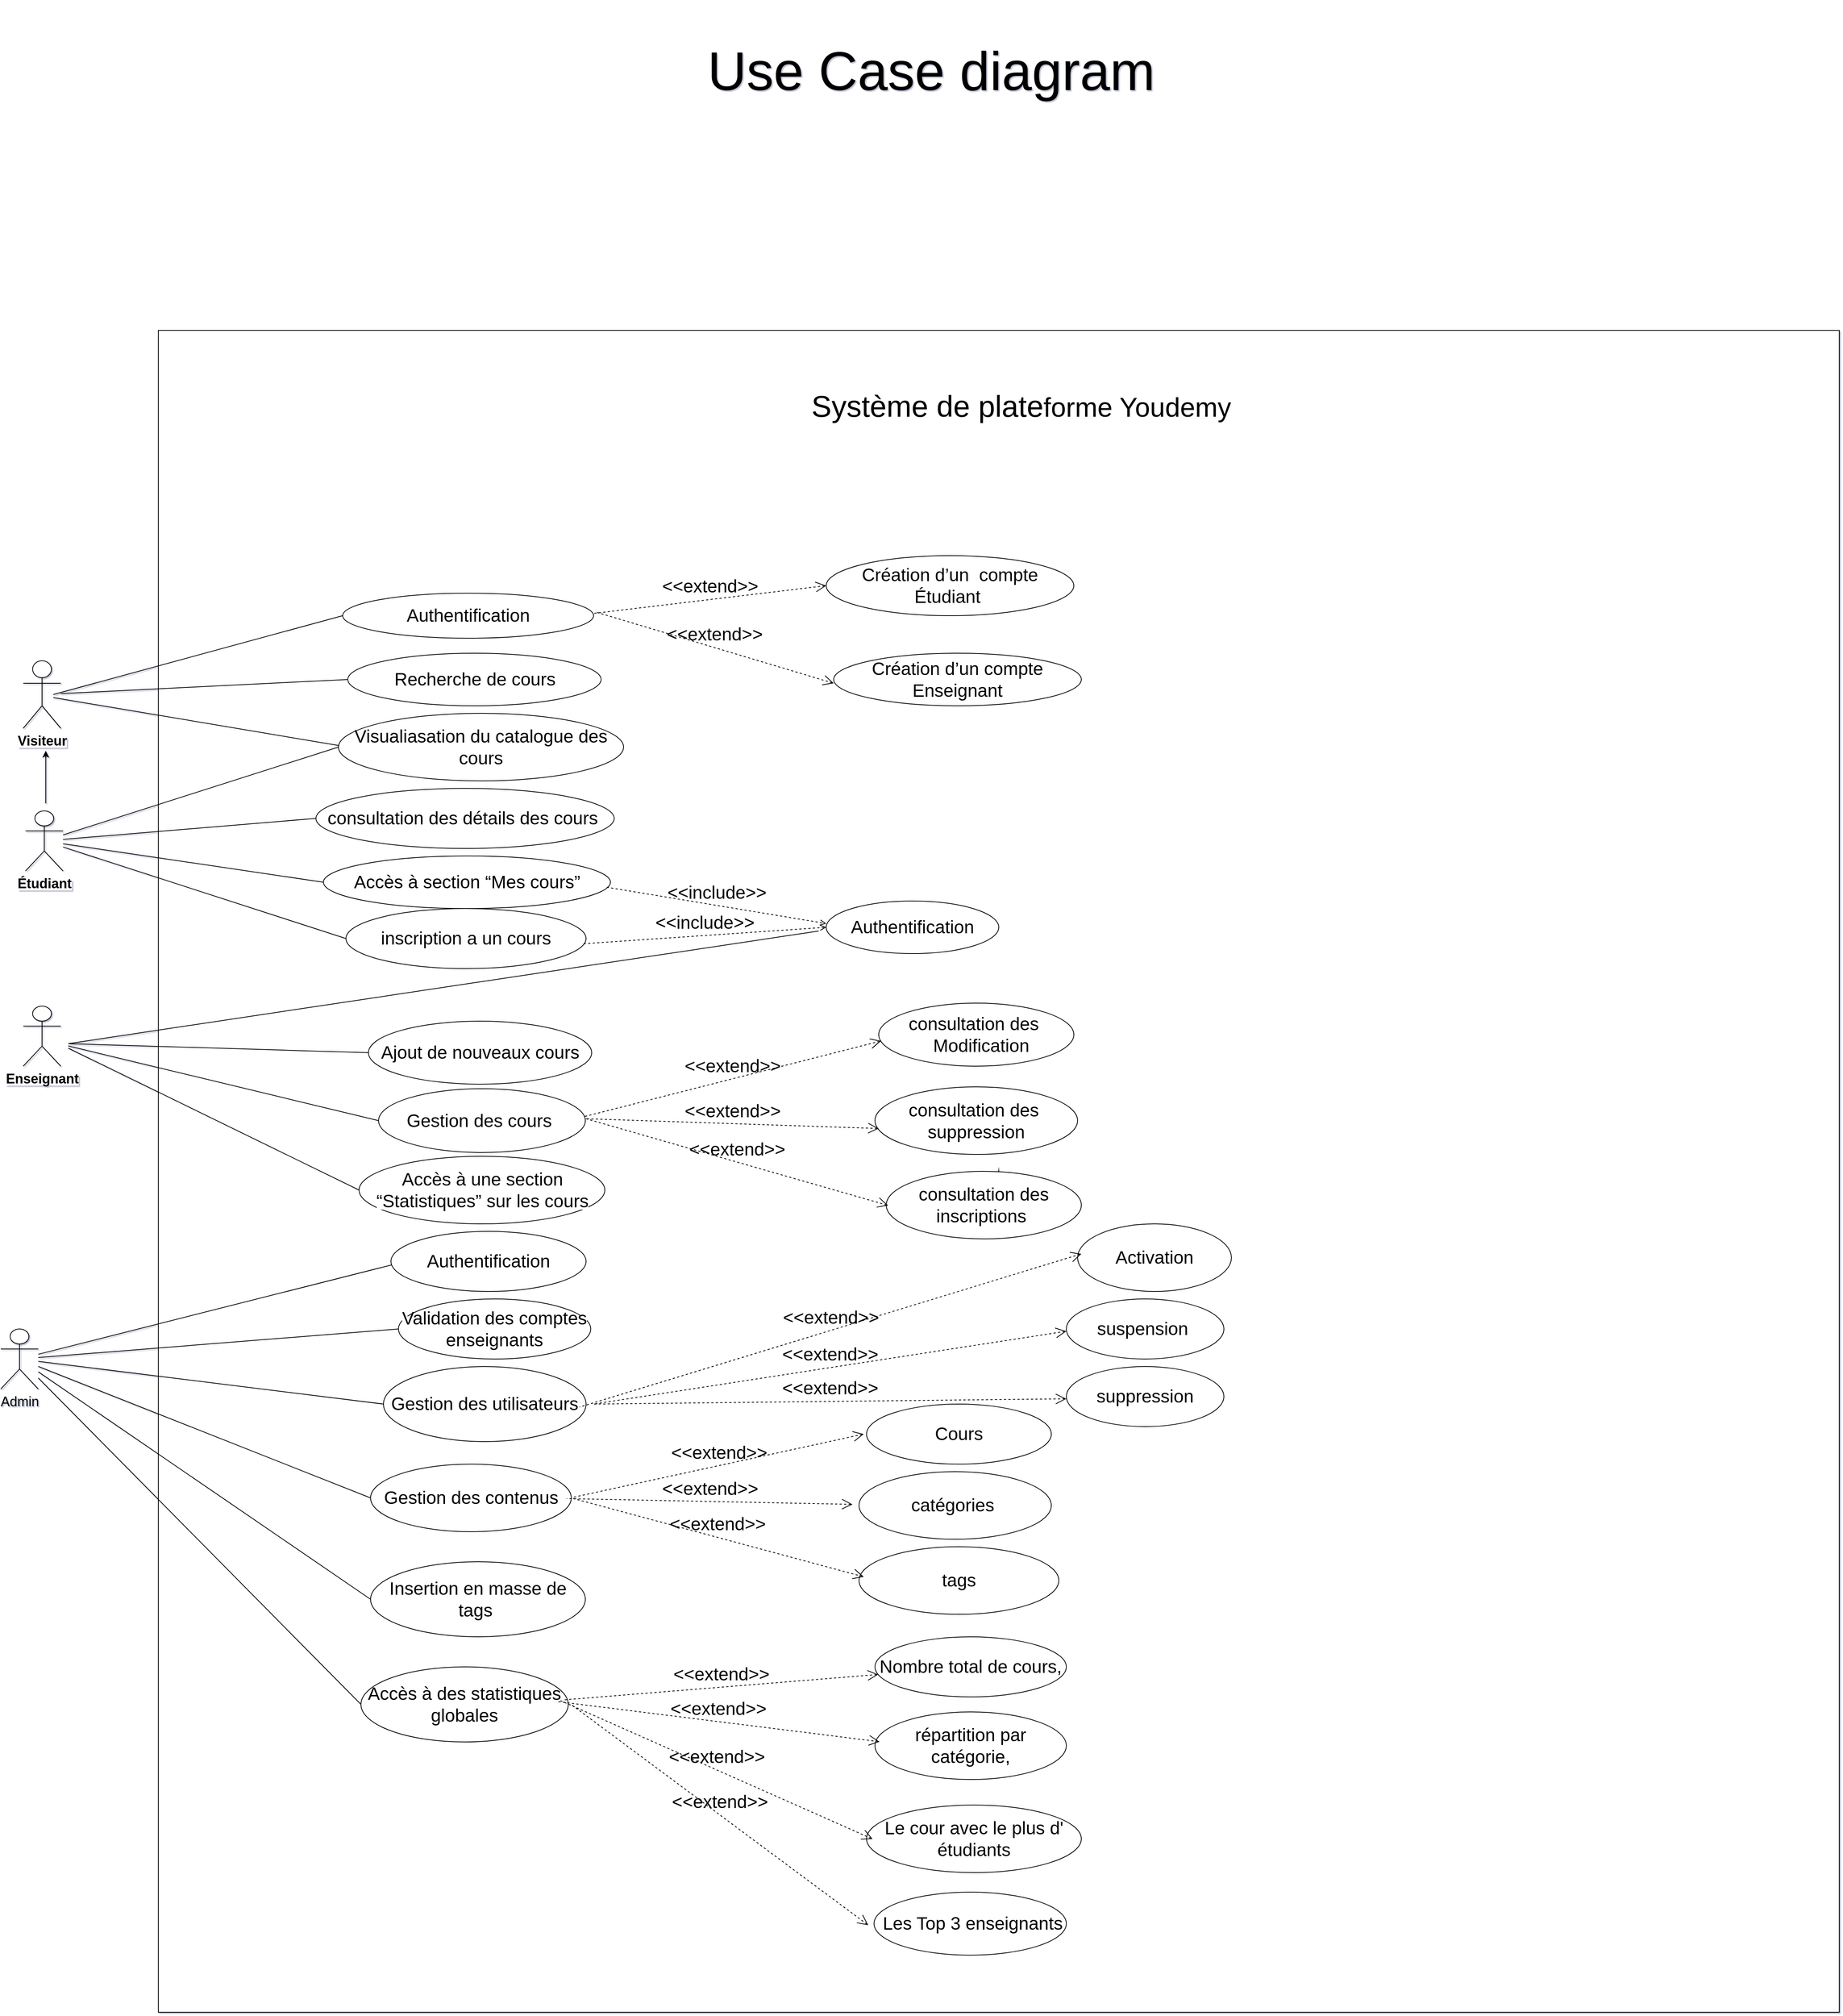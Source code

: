 <mxfile version="26.0.6" pages="2">
  <diagram name="Page-1" id="YVaNV-BU0bV5zj3uvlzo">
    <mxGraphModel dx="3560" dy="2126" grid="1" gridSize="10" guides="0" tooltips="1" connect="0" arrows="0" fold="1" page="0" pageScale="1" pageWidth="827" pageHeight="1169" background="#ffffff" math="0" shadow="1">
      <root>
        <mxCell id="0" />
        <mxCell id="1" parent="0" />
        <mxCell id="QajGnKFh3IwkEZgxlkdg-1" value="i" style="whiteSpace=wrap;html=1;aspect=fixed;" parent="1" vertex="1">
          <mxGeometry x="260" y="-160" width="2240" height="2240" as="geometry" />
        </mxCell>
        <mxCell id="QajGnKFh3IwkEZgxlkdg-2" value="&lt;span style=&quot;box-sizing: border-box; border: 0px solid; --tw-border-spacing-x: 0; --tw-border-spacing-y: 0; --tw-translate-x: 0; --tw-translate-y: 0; --tw-rotate: 0; --tw-skew-x: 0; --tw-skew-y: 0; --tw-scale-x: 1; --tw-scale-y: 1; --tw-pan-x: ; --tw-pan-y: ; --tw-pinch-zoom: ; --tw-scroll-snap-strictness: proximity; --tw-gradient-from-position: ; --tw-gradient-via-position: ; --tw-gradient-to-position: ; --tw-ordinal: ; --tw-slashed-zero: ; --tw-numeric-figure: ; --tw-numeric-spacing: ; --tw-numeric-fraction: ; --tw-ring-inset: ; --tw-ring-offset-width: 0px; --tw-ring-offset-color: light-dark(#fff, #000000); --tw-ring-color: light-dark(rgba(59,130,246,.5), #4c89ec); --tw-ring-offset-shadow: 0 0 #0000; --tw-ring-shadow: 0 0 #0000; --tw-shadow: 0 0 #0000; --tw-shadow-colored: 0 0 #0000; --tw-blur: ; --tw-brightness: ; --tw-contrast: ; --tw-grayscale: ; --tw-hue-rotate: ; --tw-invert: ; --tw-saturate: ; --tw-sepia: ; --tw-drop-shadow: ; --tw-backdrop-blur: ; --tw-backdrop-brightness: ; --tw-backdrop-contrast: ; --tw-backdrop-grayscale: ; --tw-backdrop-hue-rotate: ; --tw-backdrop-invert: ; --tw-backdrop-opacity: ; --tw-backdrop-saturate: ; --tw-backdrop-sepia: ; --tw-contain-size: ; --tw-contain-layout: ; --tw-contain-paint: ; --tw-contain-style: ; font-weight: bolder; color: rgb(0, 0, 0); font-family: &amp;quot;Nunito Sans&amp;quot;, sans-serif; text-align: start; white-space: pre-wrap; background-color: rgb(255, 255, 255);&quot;&gt;&lt;font style=&quot;font-size: 18px;&quot;&gt;Visiteur&lt;/font&gt;&lt;/span&gt;" style="shape=umlActor;verticalLabelPosition=bottom;verticalAlign=top;html=1;outlineConnect=0;" parent="1" vertex="1">
          <mxGeometry x="80" y="280" width="50" height="90" as="geometry" />
        </mxCell>
        <mxCell id="QajGnKFh3IwkEZgxlkdg-3" value="&lt;span style=&quot;box-sizing: border-box; border: 0px solid; --tw-border-spacing-x: 0; --tw-border-spacing-y: 0; --tw-translate-x: 0; --tw-translate-y: 0; --tw-rotate: 0; --tw-skew-x: 0; --tw-skew-y: 0; --tw-scale-x: 1; --tw-scale-y: 1; --tw-pan-x: ; --tw-pan-y: ; --tw-pinch-zoom: ; --tw-scroll-snap-strictness: proximity; --tw-gradient-from-position: ; --tw-gradient-via-position: ; --tw-gradient-to-position: ; --tw-ordinal: ; --tw-slashed-zero: ; --tw-numeric-figure: ; --tw-numeric-spacing: ; --tw-numeric-fraction: ; --tw-ring-inset: ; --tw-ring-offset-width: 0px; --tw-ring-offset-color: light-dark(#fff, #000000); --tw-ring-color: light-dark(rgba(59,130,246,.5), #4c89ec); --tw-ring-offset-shadow: 0 0 #0000; --tw-ring-shadow: 0 0 #0000; --tw-shadow: 0 0 #0000; --tw-shadow-colored: 0 0 #0000; --tw-blur: ; --tw-brightness: ; --tw-contrast: ; --tw-grayscale: ; --tw-hue-rotate: ; --tw-invert: ; --tw-saturate: ; --tw-sepia: ; --tw-drop-shadow: ; --tw-backdrop-blur: ; --tw-backdrop-brightness: ; --tw-backdrop-contrast: ; --tw-backdrop-grayscale: ; --tw-backdrop-hue-rotate: ; --tw-backdrop-invert: ; --tw-backdrop-opacity: ; --tw-backdrop-saturate: ; --tw-backdrop-sepia: ; --tw-contain-size: ; --tw-contain-layout: ; --tw-contain-paint: ; --tw-contain-style: ; font-weight: bolder; color: rgb(0, 0, 0); font-family: &amp;quot;Nunito Sans&amp;quot;, sans-serif; text-align: start; white-space: pre-wrap; background-color: rgb(255, 255, 255);&quot;&gt;&lt;font style=&quot;font-size: 18px;&quot;&gt;Étudiant&lt;/font&gt;&lt;/span&gt;" style="shape=umlActor;verticalLabelPosition=bottom;verticalAlign=top;html=1;outlineConnect=0;" parent="1" vertex="1">
          <mxGeometry x="83" y="480" width="50" height="80" as="geometry" />
        </mxCell>
        <mxCell id="QajGnKFh3IwkEZgxlkdg-4" value="&lt;span style=&quot;box-sizing: border-box; border: 0px solid; --tw-border-spacing-x: 0; --tw-border-spacing-y: 0; --tw-translate-x: 0; --tw-translate-y: 0; --tw-rotate: 0; --tw-skew-x: 0; --tw-skew-y: 0; --tw-scale-x: 1; --tw-scale-y: 1; --tw-pan-x: ; --tw-pan-y: ; --tw-pinch-zoom: ; --tw-scroll-snap-strictness: proximity; --tw-gradient-from-position: ; --tw-gradient-via-position: ; --tw-gradient-to-position: ; --tw-ordinal: ; --tw-slashed-zero: ; --tw-numeric-figure: ; --tw-numeric-spacing: ; --tw-numeric-fraction: ; --tw-ring-inset: ; --tw-ring-offset-width: 0px; --tw-ring-offset-color: light-dark(#fff, #000000); --tw-ring-color: light-dark(rgba(59,130,246,.5), #4c89ec); --tw-ring-offset-shadow: 0 0 #0000; --tw-ring-shadow: 0 0 #0000; --tw-shadow: 0 0 #0000; --tw-shadow-colored: 0 0 #0000; --tw-blur: ; --tw-brightness: ; --tw-contrast: ; --tw-grayscale: ; --tw-hue-rotate: ; --tw-invert: ; --tw-saturate: ; --tw-sepia: ; --tw-drop-shadow: ; --tw-backdrop-blur: ; --tw-backdrop-brightness: ; --tw-backdrop-contrast: ; --tw-backdrop-grayscale: ; --tw-backdrop-hue-rotate: ; --tw-backdrop-invert: ; --tw-backdrop-opacity: ; --tw-backdrop-saturate: ; --tw-backdrop-sepia: ; --tw-contain-size: ; --tw-contain-layout: ; --tw-contain-paint: ; --tw-contain-style: ; font-weight: bolder; color: rgb(0, 0, 0); font-family: &amp;quot;Nunito Sans&amp;quot;, sans-serif; text-align: start; white-space: pre-wrap; background-color: rgb(255, 255, 255);&quot;&gt;&lt;font style=&quot;font-size: 18px;&quot;&gt;Enseignant&lt;/font&gt;&lt;/span&gt;" style="shape=umlActor;verticalLabelPosition=bottom;verticalAlign=top;html=1;outlineConnect=0;" parent="1" vertex="1">
          <mxGeometry x="80" y="740" width="50" height="80" as="geometry" />
        </mxCell>
        <mxCell id="QajGnKFh3IwkEZgxlkdg-13" value="&lt;span style=&quot;color: rgb(0, 0, 0); font-family: &amp;quot;Nunito Sans&amp;quot;, sans-serif; text-align: left; background-color: rgb(255, 255, 255);&quot;&gt;&lt;font style=&quot;font-size: 24px;&quot;&gt;Recherche de cours&lt;/font&gt;&lt;/span&gt;" style="ellipse;whiteSpace=wrap;html=1;" parent="1" vertex="1">
          <mxGeometry x="512.5" y="270" width="337.5" height="70" as="geometry" />
        </mxCell>
        <mxCell id="QajGnKFh3IwkEZgxlkdg-14" value="&lt;span style=&quot;color: rgb(0, 0, 0); font-family: &amp;quot;Nunito Sans&amp;quot;, sans-serif; text-align: left; background-color: rgb(255, 255, 255);&quot;&gt;&lt;font style=&quot;font-size: 24px;&quot;&gt;Création d’un&amp;nbsp;compte Enseignant&lt;/font&gt;&lt;/span&gt;" style="ellipse;whiteSpace=wrap;html=1;" parent="1" vertex="1">
          <mxGeometry x="1160" y="270" width="330" height="70" as="geometry" />
        </mxCell>
        <mxCell id="QajGnKFh3IwkEZgxlkdg-15" value="&lt;span style=&quot;color: rgb(0, 0, 0); font-family: &amp;quot;Nunito Sans&amp;quot;, sans-serif; text-align: left; background-color: rgb(255, 255, 255);&quot;&gt;&lt;font style=&quot;font-size: 24px;&quot;&gt;Création d’un&amp;nbsp; compte Étudiant&amp;nbsp;&lt;/font&gt;&lt;/span&gt;" style="ellipse;whiteSpace=wrap;html=1;" parent="1" vertex="1">
          <mxGeometry x="1150" y="140" width="330" height="80" as="geometry" />
        </mxCell>
        <mxCell id="QajGnKFh3IwkEZgxlkdg-16" value="&lt;span style=&quot;color: rgb(0, 0, 0); font-family: &amp;quot;Nunito Sans&amp;quot;, sans-serif; text-align: left; background-color: rgb(255, 255, 255);&quot;&gt;&lt;font style=&quot;font-size: 24px;&quot;&gt;Authentification&lt;/font&gt;&lt;/span&gt;" style="ellipse;whiteSpace=wrap;html=1;" parent="1" vertex="1">
          <mxGeometry x="505.63" y="190" width="334.37" height="60" as="geometry" />
        </mxCell>
        <mxCell id="QajGnKFh3IwkEZgxlkdg-20" value="" style="endArrow=none;html=1;rounded=0;entryX=0;entryY=0.5;entryDx=0;entryDy=0;" parent="1" source="QajGnKFh3IwkEZgxlkdg-2" target="QajGnKFh3IwkEZgxlkdg-13" edge="1">
          <mxGeometry width="50" height="50" relative="1" as="geometry">
            <mxPoint x="170" y="310" as="sourcePoint" />
            <mxPoint x="490" y="245" as="targetPoint" />
            <Array as="points" />
          </mxGeometry>
        </mxCell>
        <mxCell id="QajGnKFh3IwkEZgxlkdg-21" value="" style="endArrow=none;html=1;rounded=0;entryX=0;entryY=0.5;entryDx=0;entryDy=0;" parent="1" target="QajGnKFh3IwkEZgxlkdg-16" edge="1">
          <mxGeometry width="50" height="50" relative="1" as="geometry">
            <mxPoint x="120" y="325" as="sourcePoint" />
            <mxPoint x="500" y="255" as="targetPoint" />
            <Array as="points" />
          </mxGeometry>
        </mxCell>
        <mxCell id="QajGnKFh3IwkEZgxlkdg-24" value="&lt;font style=&quot;font-size: 24px;&quot;&gt;Visualiasation du catalogue des cours&lt;/font&gt;" style="ellipse;whiteSpace=wrap;html=1;" parent="1" vertex="1">
          <mxGeometry x="500" y="350" width="380" height="90" as="geometry" />
        </mxCell>
        <mxCell id="QajGnKFh3IwkEZgxlkdg-25" value="" style="endArrow=none;html=1;rounded=0;exitX=0;exitY=0.5;exitDx=0;exitDy=0;" parent="1" source="QajGnKFh3IwkEZgxlkdg-24" target="QajGnKFh3IwkEZgxlkdg-3" edge="1">
          <mxGeometry width="50" height="50" relative="1" as="geometry">
            <mxPoint x="460" y="630" as="sourcePoint" />
            <mxPoint x="510" y="580" as="targetPoint" />
          </mxGeometry>
        </mxCell>
        <mxCell id="QajGnKFh3IwkEZgxlkdg-27" value="&lt;span style=&quot;color: rgb(0, 0, 0); font-family: &amp;quot;Nunito Sans&amp;quot;, sans-serif; text-align: left; background-color: rgb(255, 255, 255);&quot;&gt;&lt;font style=&quot;font-size: 24px;&quot;&gt;consultation des détails des cours&amp;nbsp;&lt;/font&gt;&lt;/span&gt;" style="ellipse;whiteSpace=wrap;html=1;" parent="1" vertex="1">
          <mxGeometry x="470" y="450" width="397.5" height="80" as="geometry" />
        </mxCell>
        <mxCell id="QajGnKFh3IwkEZgxlkdg-28" value="" style="endArrow=none;html=1;rounded=0;exitX=0;exitY=0.5;exitDx=0;exitDy=0;" parent="1" source="QajGnKFh3IwkEZgxlkdg-27" target="QajGnKFh3IwkEZgxlkdg-3" edge="1">
          <mxGeometry width="50" height="50" relative="1" as="geometry">
            <mxPoint x="479" y="724.5" as="sourcePoint" />
            <mxPoint x="189" y="544.5" as="targetPoint" />
          </mxGeometry>
        </mxCell>
        <mxCell id="QajGnKFh3IwkEZgxlkdg-29" value="&lt;span style=&quot;font-size: 24px;&quot;&gt;inscription a un cours&lt;/span&gt;" style="ellipse;whiteSpace=wrap;html=1;" parent="1" vertex="1">
          <mxGeometry x="510" y="610" width="320" height="80" as="geometry" />
        </mxCell>
        <mxCell id="QajGnKFh3IwkEZgxlkdg-35" value="&lt;span style=&quot;color: rgb(0, 0, 0); font-family: &amp;quot;Nunito Sans&amp;quot;, sans-serif; text-align: left; background-color: rgb(255, 255, 255);&quot;&gt;&lt;font style=&quot;font-size: 24px;&quot;&gt;Authentification&lt;/font&gt;&lt;/span&gt;" style="ellipse;whiteSpace=wrap;html=1;" parent="1" vertex="1">
          <mxGeometry x="1150" y="600" width="230" height="70" as="geometry" />
        </mxCell>
        <mxCell id="QajGnKFh3IwkEZgxlkdg-37" value="&lt;font style=&quot;font-size: 24px;&quot;&gt;&lt;span style=&quot;color: rgb(0, 0, 0); font-family: &amp;quot;Nunito Sans&amp;quot;, sans-serif; text-align: left; background-color: rgb(255, 255, 255);&quot;&gt;Accès à&amp;nbsp;&lt;/span&gt;&lt;span style=&quot;color: rgb(0, 0, 0); font-family: &amp;quot;Nunito Sans&amp;quot;, sans-serif; text-align: left; background-color: rgb(255, 255, 255);&quot;&gt;section “Mes cours”&lt;/span&gt;&lt;/font&gt;" style="ellipse;whiteSpace=wrap;html=1;" parent="1" vertex="1">
          <mxGeometry x="480" y="540" width="382.5" height="70" as="geometry" />
        </mxCell>
        <mxCell id="QajGnKFh3IwkEZgxlkdg-38" value="" style="endArrow=none;html=1;rounded=0;entryX=0;entryY=0.5;entryDx=0;entryDy=0;" parent="1" source="QajGnKFh3IwkEZgxlkdg-3" target="QajGnKFh3IwkEZgxlkdg-37" edge="1">
          <mxGeometry width="50" height="50" relative="1" as="geometry">
            <mxPoint x="350" y="680" as="sourcePoint" />
            <mxPoint x="400" y="630" as="targetPoint" />
          </mxGeometry>
        </mxCell>
        <mxCell id="QajGnKFh3IwkEZgxlkdg-40" value="" style="endArrow=none;html=1;rounded=0;exitX=0;exitY=0.5;exitDx=0;exitDy=0;" parent="1" source="QajGnKFh3IwkEZgxlkdg-29" edge="1" target="QajGnKFh3IwkEZgxlkdg-3">
          <mxGeometry width="50" height="50" relative="1" as="geometry">
            <mxPoint x="665" y="690" as="sourcePoint" />
            <mxPoint x="140" y="787" as="targetPoint" />
          </mxGeometry>
        </mxCell>
        <mxCell id="QajGnKFh3IwkEZgxlkdg-41" value="&lt;span style=&quot;color: rgb(0, 0, 0); font-family: &amp;quot;Nunito Sans&amp;quot;, sans-serif; text-align: left; background-color: rgb(255, 255, 255);&quot;&gt;&lt;font style=&quot;font-size: 24px;&quot;&gt;Ajout de nouveaux cours&lt;/font&gt;&lt;/span&gt;" style="ellipse;whiteSpace=wrap;html=1;" parent="1" vertex="1">
          <mxGeometry x="540" y="760" width="297.5" height="84" as="geometry" />
        </mxCell>
        <mxCell id="QajGnKFh3IwkEZgxlkdg-42" value="" style="endArrow=none;html=1;rounded=0;exitX=0;exitY=0.5;exitDx=0;exitDy=0;" parent="1" source="QajGnKFh3IwkEZgxlkdg-41" edge="1">
          <mxGeometry width="50" height="50" relative="1" as="geometry">
            <mxPoint x="489" y="1004.5" as="sourcePoint" />
            <mxPoint x="140" y="790" as="targetPoint" />
          </mxGeometry>
        </mxCell>
        <mxCell id="QajGnKFh3IwkEZgxlkdg-43" value="&lt;span style=&quot;color: rgb(0, 0, 0); font-family: &amp;quot;Nunito Sans&amp;quot;, sans-serif; text-align: left; background-color: rgb(255, 255, 255);&quot;&gt;&lt;font style=&quot;font-size: 24px;&quot;&gt;Gestion des cours&amp;nbsp;&lt;/font&gt;&lt;/span&gt;" style="ellipse;whiteSpace=wrap;html=1;" parent="1" vertex="1">
          <mxGeometry x="553.44" y="850" width="275.62" height="85" as="geometry" />
        </mxCell>
        <mxCell id="QajGnKFh3IwkEZgxlkdg-44" value="" style="endArrow=none;html=1;rounded=0;entryX=0;entryY=0.5;entryDx=0;entryDy=0;" parent="1" target="QajGnKFh3IwkEZgxlkdg-43" edge="1">
          <mxGeometry width="50" height="50" relative="1" as="geometry">
            <mxPoint x="140" y="793" as="sourcePoint" />
            <mxPoint x="380" y="961" as="targetPoint" />
            <Array as="points" />
          </mxGeometry>
        </mxCell>
        <mxCell id="QajGnKFh3IwkEZgxlkdg-45" value="&lt;span style=&quot;color: rgb(0, 0, 0); font-family: &amp;quot;Nunito Sans&amp;quot;, sans-serif; text-align: left; background-color: rgb(255, 255, 255);&quot;&gt;&lt;font style=&quot;font-size: 24px;&quot;&gt;Accès à une section “Statistiques” sur les cours&lt;/font&gt;&lt;/span&gt;" style="ellipse;whiteSpace=wrap;html=1;" parent="1" vertex="1">
          <mxGeometry x="527.5" y="940" width="327.5" height="90" as="geometry" />
        </mxCell>
        <mxCell id="QajGnKFh3IwkEZgxlkdg-46" value="" style="endArrow=none;html=1;rounded=0;entryX=0;entryY=0.5;entryDx=0;entryDy=0;" parent="1" target="QajGnKFh3IwkEZgxlkdg-45" edge="1">
          <mxGeometry width="50" height="50" relative="1" as="geometry">
            <mxPoint x="140" y="796" as="sourcePoint" />
            <mxPoint x="410" y="910" as="targetPoint" />
          </mxGeometry>
        </mxCell>
        <mxCell id="QajGnKFh3IwkEZgxlkdg-50" value="&lt;span style=&quot;color: rgb(0, 0, 0); font-family: &amp;quot;Nunito Sans&amp;quot;, sans-serif; text-align: left; background-color: rgb(255, 255, 255);&quot;&gt;&lt;font style=&quot;font-size: 24px;&quot;&gt;Validation des comptes enseignants&lt;/font&gt;&lt;/span&gt;" style="ellipse;whiteSpace=wrap;html=1;" parent="1" vertex="1">
          <mxGeometry x="580" y="1130" width="256.25" height="80" as="geometry" />
        </mxCell>
        <mxCell id="QajGnKFh3IwkEZgxlkdg-51" value="" style="endArrow=none;html=1;rounded=0;exitX=0;exitY=0.5;exitDx=0;exitDy=0;" parent="1" source="QajGnKFh3IwkEZgxlkdg-50" target="QajGnKFh3IwkEZgxlkdg-5" edge="1">
          <mxGeometry width="50" height="50" relative="1" as="geometry">
            <mxPoint x="675" y="990" as="sourcePoint" />
            <mxPoint x="120" y="1190" as="targetPoint" />
          </mxGeometry>
        </mxCell>
        <mxCell id="QajGnKFh3IwkEZgxlkdg-52" value="" style="endArrow=none;html=1;rounded=0;exitX=0;exitY=0.5;exitDx=0;exitDy=0;" parent="1" source="QajGnKFh3IwkEZgxlkdg-57" target="QajGnKFh3IwkEZgxlkdg-5" edge="1">
          <mxGeometry width="50" height="50" relative="1" as="geometry">
            <mxPoint x="543" y="1010" as="sourcePoint" />
            <mxPoint x="150" y="1090" as="targetPoint" />
          </mxGeometry>
        </mxCell>
        <mxCell id="QajGnKFh3IwkEZgxlkdg-53" value="&lt;span style=&quot;color: rgb(0, 0, 0); font-family: &amp;quot;Nunito Sans&amp;quot;, sans-serif; text-align: left; background-color: rgb(255, 255, 255);&quot;&gt;&lt;font style=&quot;font-size: 24px;&quot;&gt;Gestion des contenus&lt;/font&gt;&lt;/span&gt;" style="ellipse;whiteSpace=wrap;html=1;" parent="1" vertex="1">
          <mxGeometry x="542.81" y="1350" width="267.5" height="90" as="geometry" />
        </mxCell>
        <mxCell id="QajGnKFh3IwkEZgxlkdg-54" value="" style="endArrow=none;html=1;rounded=0;entryX=0;entryY=0.5;entryDx=0;entryDy=0;" parent="1" source="QajGnKFh3IwkEZgxlkdg-5" target="QajGnKFh3IwkEZgxlkdg-53" edge="1">
          <mxGeometry width="50" height="50" relative="1" as="geometry">
            <mxPoint x="130" y="1000" as="sourcePoint" />
            <mxPoint x="390" y="1261" as="targetPoint" />
            <Array as="points" />
          </mxGeometry>
        </mxCell>
        <mxCell id="QajGnKFh3IwkEZgxlkdg-55" value="&lt;span style=&quot;color: rgb(0, 0, 0); font-family: &amp;quot;Nunito Sans&amp;quot;, sans-serif; text-align: left; background-color: rgb(255, 255, 255);&quot;&gt;&lt;font style=&quot;font-size: 24px;&quot;&gt;Insertion en masse de tags&amp;nbsp;&lt;/font&gt;&lt;/span&gt;" style="ellipse;whiteSpace=wrap;html=1;" parent="1" vertex="1">
          <mxGeometry x="542.81" y="1480" width="286.25" height="100" as="geometry" />
        </mxCell>
        <mxCell id="QajGnKFh3IwkEZgxlkdg-56" value="" style="endArrow=none;html=1;rounded=0;entryX=0;entryY=0.5;entryDx=0;entryDy=0;" parent="1" source="QajGnKFh3IwkEZgxlkdg-5" target="QajGnKFh3IwkEZgxlkdg-55" edge="1">
          <mxGeometry width="50" height="50" relative="1" as="geometry">
            <mxPoint x="150" y="1096" as="sourcePoint" />
            <mxPoint x="420" y="1210" as="targetPoint" />
          </mxGeometry>
        </mxCell>
        <mxCell id="QajGnKFh3IwkEZgxlkdg-57" value="&lt;span style=&quot;color: rgb(0, 0, 0); font-family: &amp;quot;Nunito Sans&amp;quot;, sans-serif; text-align: left; background-color: rgb(255, 255, 255);&quot;&gt;&lt;font style=&quot;font-size: 24px;&quot;&gt;Gestion des utilisateurs&lt;/font&gt;&lt;/span&gt;" style="ellipse;whiteSpace=wrap;html=1;" parent="1" vertex="1">
          <mxGeometry x="560" y="1220" width="270" height="100" as="geometry" />
        </mxCell>
        <mxCell id="QajGnKFh3IwkEZgxlkdg-65" value="&lt;span style=&quot;color: rgb(0, 0, 0); font-family: &amp;quot;Nunito Sans&amp;quot;, sans-serif; text-align: left; background-color: rgb(255, 255, 255);&quot;&gt;&lt;font style=&quot;font-size: 24px;&quot;&gt;Accès à des statistiques globales&lt;/font&gt;&lt;/span&gt;" style="ellipse;whiteSpace=wrap;html=1;" parent="1" vertex="1">
          <mxGeometry x="530" y="1620" width="276.25" height="100" as="geometry" />
        </mxCell>
        <mxCell id="QajGnKFh3IwkEZgxlkdg-66" value="" style="endArrow=none;html=1;rounded=0;entryX=0;entryY=0.5;entryDx=0;entryDy=0;" parent="1" source="QajGnKFh3IwkEZgxlkdg-5" target="QajGnKFh3IwkEZgxlkdg-65" edge="1">
          <mxGeometry width="50" height="50" relative="1" as="geometry">
            <mxPoint x="130" y="1010" as="sourcePoint" />
            <mxPoint x="422.5" y="1275" as="targetPoint" />
          </mxGeometry>
        </mxCell>
        <mxCell id="QajGnKFh3IwkEZgxlkdg-5" value="&lt;font style=&quot;font-size: 18px;&quot;&gt;Admin&lt;/font&gt;" style="shape=umlActor;verticalLabelPosition=bottom;verticalAlign=top;html=1;outlineConnect=0;" parent="1" vertex="1">
          <mxGeometry x="50" y="1170" width="50" height="80" as="geometry" />
        </mxCell>
        <mxCell id="QajGnKFh3IwkEZgxlkdg-72" value="" style="endArrow=none;html=1;rounded=0;entryX=0.031;entryY=0.536;entryDx=0;entryDy=0;entryPerimeter=0;" parent="1" source="QajGnKFh3IwkEZgxlkdg-5" target="7pIhZzAbolZee3maNCAX-1" edge="1">
          <mxGeometry width="50" height="50" relative="1" as="geometry">
            <mxPoint x="110" y="1170" as="sourcePoint" />
            <mxPoint x="420" y="950" as="targetPoint" />
            <Array as="points" />
          </mxGeometry>
        </mxCell>
        <mxCell id="QajGnKFh3IwkEZgxlkdg-73" value="&lt;span style=&quot;color: rgb(0, 0, 0); font-family: &amp;quot;Nunito Sans&amp;quot;, sans-serif; text-align: left; background-color: rgb(255, 255, 255);&quot;&gt;&lt;font style=&quot;font-size: 24px;&quot;&gt;&lt;span style=&quot;color: rgb(0, 0, 0); background-color: rgb(255, 255, 255);&quot;&gt;consultation&amp;nbsp;&lt;span style=&quot;color: rgb(0, 0, 0); background-color: rgb(255, 255, 255);&quot;&gt;des&amp;nbsp; &amp;nbsp;&lt;/span&gt;&amp;nbsp;&lt;/span&gt;Modification&lt;/font&gt;&lt;/span&gt;" style="ellipse;whiteSpace=wrap;html=1;" parent="1" vertex="1">
          <mxGeometry x="1220" y="736" width="260" height="84" as="geometry" />
        </mxCell>
        <mxCell id="QajGnKFh3IwkEZgxlkdg-75" value="&lt;span style=&quot;color: rgb(0, 0, 0); font-family: &amp;quot;Nunito Sans&amp;quot;, sans-serif; text-align: left; background-color: rgb(255, 255, 255);&quot;&gt;&lt;font style=&quot;font-size: 24px;&quot;&gt;&lt;span style=&quot;color: rgb(0, 0, 0); background-color: rgb(255, 255, 255);&quot;&gt;consultation&amp;nbsp;&lt;/span&gt;&lt;span style=&quot;color: rgb(0, 0, 0); background-color: rgb(255, 255, 255);&quot;&gt;des&amp;nbsp; &amp;nbsp;&lt;/span&gt;suppression&amp;nbsp;&lt;/font&gt;&lt;/span&gt;" style="ellipse;whiteSpace=wrap;html=1;" parent="1" vertex="1">
          <mxGeometry x="1215" y="847.5" width="270" height="90" as="geometry" />
        </mxCell>
        <mxCell id="QajGnKFh3IwkEZgxlkdg-78" value="&lt;span style=&quot;color: rgb(0, 0, 0); font-family: &amp;quot;Nunito Sans&amp;quot;, sans-serif; text-align: left; background-color: rgb(255, 255, 255);&quot;&gt;&lt;font style=&quot;font-size: 24px;&quot;&gt;consultation des inscriptions&amp;nbsp;&lt;/font&gt;&lt;/span&gt;" style="ellipse;whiteSpace=wrap;html=1;" parent="1" vertex="1">
          <mxGeometry x="1230" y="960" width="260" height="90" as="geometry" />
        </mxCell>
        <mxCell id="QajGnKFh3IwkEZgxlkdg-84" value="&lt;font style=&quot;font-size: 40px;&quot;&gt;Système de plate&lt;/font&gt;&lt;span style=&quot;font-size: 36px;&quot;&gt;forme Youdemy&lt;/span&gt;" style="text;strokeColor=none;align=center;fillColor=none;html=1;verticalAlign=middle;whiteSpace=wrap;rounded=0;" parent="1" vertex="1">
          <mxGeometry x="1070" y="-100" width="680" height="80" as="geometry" />
        </mxCell>
        <mxCell id="QajGnKFh3IwkEZgxlkdg-87" value="&lt;span style=&quot;color: rgb(0, 0, 0); font-family: &amp;quot;Nunito Sans&amp;quot;, sans-serif; text-align: left; background-color: rgb(255, 255, 255);&quot;&gt;&lt;font style=&quot;font-size: 24px;&quot;&gt;Activation&lt;/font&gt;&lt;/span&gt;" style="ellipse;whiteSpace=wrap;html=1;" parent="1" vertex="1">
          <mxGeometry x="1485" y="1030" width="205" height="90" as="geometry" />
        </mxCell>
        <mxCell id="QajGnKFh3IwkEZgxlkdg-89" value="&lt;span style=&quot;color: rgb(0, 0, 0); font-family: &amp;quot;Nunito Sans&amp;quot;, sans-serif; text-align: left; background-color: rgb(255, 255, 255);&quot;&gt;&lt;font style=&quot;font-size: 24px;&quot;&gt;suspension&amp;nbsp;&lt;/font&gt;&lt;/span&gt;" style="ellipse;whiteSpace=wrap;html=1;" parent="1" vertex="1">
          <mxGeometry x="1470" y="1130" width="210" height="80" as="geometry" />
        </mxCell>
        <mxCell id="QajGnKFh3IwkEZgxlkdg-91" value="&lt;span style=&quot;color: rgb(0, 0, 0); font-family: &amp;quot;Nunito Sans&amp;quot;, sans-serif; text-align: left; background-color: rgb(255, 255, 255);&quot;&gt;&lt;font style=&quot;font-size: 24px;&quot;&gt;suppression&lt;/font&gt;&lt;/span&gt;" style="ellipse;whiteSpace=wrap;html=1;" parent="1" vertex="1">
          <mxGeometry x="1470" y="1220" width="210" height="80" as="geometry" />
        </mxCell>
        <mxCell id="QajGnKFh3IwkEZgxlkdg-93" value="&lt;span style=&quot;color: rgb(0, 0, 0); font-family: &amp;quot;Nunito Sans&amp;quot;, sans-serif; text-align: left; background-color: rgb(255, 255, 255);&quot;&gt;&lt;font style=&quot;font-size: 24px;&quot;&gt;Cours&lt;/font&gt;&lt;/span&gt;" style="ellipse;whiteSpace=wrap;html=1;" parent="1" vertex="1">
          <mxGeometry x="1203.75" y="1270" width="246.25" height="80" as="geometry" />
        </mxCell>
        <mxCell id="QajGnKFh3IwkEZgxlkdg-95" value="&lt;span style=&quot;color: rgb(0, 0, 0); font-family: &amp;quot;Nunito Sans&amp;quot;, sans-serif; text-align: left; background-color: rgb(255, 255, 255);&quot;&gt;&lt;font style=&quot;font-size: 24px;&quot;&gt;catégories&amp;nbsp;&lt;/font&gt;&lt;/span&gt;" style="ellipse;whiteSpace=wrap;html=1;" parent="1" vertex="1">
          <mxGeometry x="1193.75" y="1360" width="256.25" height="90" as="geometry" />
        </mxCell>
        <mxCell id="QajGnKFh3IwkEZgxlkdg-97" value="&lt;span style=&quot;color: rgb(0, 0, 0); font-family: &amp;quot;Nunito Sans&amp;quot;, sans-serif; text-align: left; background-color: rgb(255, 255, 255);&quot;&gt;&lt;font style=&quot;font-size: 24px;&quot;&gt;tags&lt;/font&gt;&lt;/span&gt;" style="ellipse;whiteSpace=wrap;html=1;" parent="1" vertex="1">
          <mxGeometry x="1193.75" y="1460" width="266.25" height="90" as="geometry" />
        </mxCell>
        <mxCell id="QajGnKFh3IwkEZgxlkdg-115" value="&lt;span style=&quot;color: rgb(0, 0, 0); font-family: &amp;quot;Nunito Sans&amp;quot;, sans-serif; text-align: left; background-color: rgb(255, 255, 255);&quot;&gt;&lt;font style=&quot;font-size: 24px;&quot;&gt;Nombre total de cours,&lt;/font&gt;&lt;/span&gt;" style="ellipse;whiteSpace=wrap;html=1;" parent="1" vertex="1">
          <mxGeometry x="1215" y="1580" width="255" height="80" as="geometry" />
        </mxCell>
        <mxCell id="QajGnKFh3IwkEZgxlkdg-117" value="&lt;span style=&quot;color: rgb(0, 0, 0); font-family: &amp;quot;Nunito Sans&amp;quot;, sans-serif; text-align: left; background-color: rgb(255, 255, 255);&quot;&gt;&lt;font style=&quot;font-size: 24px;&quot;&gt;répartition par catégorie,&lt;/font&gt;&lt;/span&gt;" style="ellipse;whiteSpace=wrap;html=1;" parent="1" vertex="1">
          <mxGeometry x="1215" y="1680" width="255" height="90" as="geometry" />
        </mxCell>
        <mxCell id="QajGnKFh3IwkEZgxlkdg-119" value="&lt;span style=&quot;color: rgb(0, 0, 0); font-family: &amp;quot;Nunito Sans&amp;quot;, sans-serif; text-align: left; background-color: rgb(255, 255, 255);&quot;&gt;&lt;font style=&quot;font-size: 24px;&quot;&gt;Le cour avec le plus d&#39; étudiants&lt;/font&gt;&lt;/span&gt;" style="ellipse;whiteSpace=wrap;html=1;" parent="1" vertex="1">
          <mxGeometry x="1203.75" y="1804" width="286.25" height="90" as="geometry" />
        </mxCell>
        <mxCell id="QajGnKFh3IwkEZgxlkdg-122" value="&lt;span style=&quot;color: rgb(0, 0, 0); font-family: &amp;quot;Nunito Sans&amp;quot;, sans-serif; text-align: left; background-color: rgb(255, 255, 255);&quot;&gt;&lt;font style=&quot;font-size: 24px;&quot;&gt;&amp;nbsp;Les Top 3 enseignants&lt;/font&gt;&lt;/span&gt;" style="ellipse;whiteSpace=wrap;html=1;" parent="1" vertex="1">
          <mxGeometry x="1213.75" y="1920" width="256.25" height="84" as="geometry" />
        </mxCell>
        <mxCell id="tTELoByXh2bAI5ZYeDGT-1" value="&lt;font style=&quot;font-size: 72px;&quot;&gt;Use Case diagram&lt;/font&gt;" style="text;strokeColor=none;align=center;fillColor=none;html=1;verticalAlign=middle;whiteSpace=wrap;rounded=0;" parent="1" vertex="1">
          <mxGeometry x="780" y="-600" width="1020" height="190" as="geometry" />
        </mxCell>
        <mxCell id="oquwGH_CJrjl4MklZrt0-1" value="" style="endArrow=classic;html=1;rounded=0;" parent="1" edge="1">
          <mxGeometry width="50" height="50" relative="1" as="geometry">
            <mxPoint x="110" y="470" as="sourcePoint" />
            <mxPoint x="110" y="400" as="targetPoint" />
          </mxGeometry>
        </mxCell>
        <mxCell id="7pIhZzAbolZee3maNCAX-1" value="&lt;span style=&quot;color: rgb(0, 0, 0); font-family: &amp;quot;Nunito Sans&amp;quot;, sans-serif; text-align: left; background-color: rgb(255, 255, 255);&quot;&gt;&lt;font style=&quot;font-size: 24px;&quot;&gt;Authentification&lt;/font&gt;&lt;/span&gt;" style="ellipse;whiteSpace=wrap;html=1;" vertex="1" parent="1">
          <mxGeometry x="570" y="1040" width="260" height="80" as="geometry" />
        </mxCell>
        <mxCell id="7pIhZzAbolZee3maNCAX-3" value="" style="endArrow=none;html=1;rounded=0;" edge="1" parent="1">
          <mxGeometry width="50" height="50" relative="1" as="geometry">
            <mxPoint x="140" y="790" as="sourcePoint" />
            <mxPoint x="1140" y="640" as="targetPoint" />
            <Array as="points" />
          </mxGeometry>
        </mxCell>
        <mxCell id="7pIhZzAbolZee3maNCAX-8" value="&lt;font style=&quot;font-size: 24px;&quot;&gt;&amp;lt;&amp;lt;extend&amp;gt;&amp;gt;&lt;/font&gt;" style="edgeStyle=none;html=1;startArrow=open;endArrow=none;startSize=12;verticalAlign=bottom;dashed=1;labelBackgroundColor=none;rounded=0;" edge="1" parent="1">
          <mxGeometry width="160" relative="1" as="geometry">
            <mxPoint x="1150" y="180" as="sourcePoint" />
            <mxPoint x="840" y="217" as="targetPoint" />
          </mxGeometry>
        </mxCell>
        <mxCell id="7pIhZzAbolZee3maNCAX-9" value="&lt;font style=&quot;font-size: 24px;&quot;&gt;&amp;lt;&amp;lt;extend&amp;gt;&amp;gt;&lt;/font&gt;" style="edgeStyle=none;html=1;startArrow=open;endArrow=none;startSize=12;verticalAlign=bottom;dashed=1;labelBackgroundColor=none;rounded=0;entryX=1.007;entryY=0.416;entryDx=0;entryDy=0;entryPerimeter=0;" edge="1" parent="1" target="QajGnKFh3IwkEZgxlkdg-16">
          <mxGeometry width="160" relative="1" as="geometry">
            <mxPoint x="1160" y="310" as="sourcePoint" />
            <mxPoint x="850" y="347" as="targetPoint" />
          </mxGeometry>
        </mxCell>
        <mxCell id="7pIhZzAbolZee3maNCAX-10" value="&lt;font style=&quot;font-size: 24px;&quot;&gt;&amp;lt;&amp;lt;extend&amp;gt;&amp;gt;&lt;/font&gt;" style="edgeStyle=none;html=1;startArrow=open;endArrow=none;startSize=12;verticalAlign=bottom;dashed=1;labelBackgroundColor=none;rounded=0;exitX=0.012;exitY=0.6;exitDx=0;exitDy=0;exitPerimeter=0;entryX=0.992;entryY=0.439;entryDx=0;entryDy=0;entryPerimeter=0;" edge="1" parent="1" source="QajGnKFh3IwkEZgxlkdg-73" target="QajGnKFh3IwkEZgxlkdg-43">
          <mxGeometry width="160" relative="1" as="geometry">
            <mxPoint x="1190" y="760" as="sourcePoint" />
            <mxPoint x="850" y="880" as="targetPoint" />
          </mxGeometry>
        </mxCell>
        <mxCell id="7pIhZzAbolZee3maNCAX-11" value="&lt;font style=&quot;font-size: 24px;&quot;&gt;&amp;lt;&amp;lt;include&amp;gt;&amp;gt;&lt;/font&gt;" style="edgeStyle=none;html=1;endArrow=open;verticalAlign=bottom;dashed=1;labelBackgroundColor=none;rounded=0;exitX=0.99;exitY=0.586;exitDx=0;exitDy=0;exitPerimeter=0;" edge="1" parent="1" source="QajGnKFh3IwkEZgxlkdg-29">
          <mxGeometry width="160" relative="1" as="geometry">
            <mxPoint x="940" y="420" as="sourcePoint" />
            <mxPoint x="1150" y="635" as="targetPoint" />
            <Array as="points" />
          </mxGeometry>
        </mxCell>
        <mxCell id="7pIhZzAbolZee3maNCAX-13" value="&lt;font style=&quot;font-size: 24px;&quot;&gt;&amp;lt;&amp;lt;extend&amp;gt;&amp;gt;&lt;/font&gt;" style="edgeStyle=none;html=1;startArrow=open;endArrow=none;startSize=12;verticalAlign=bottom;dashed=1;labelBackgroundColor=none;rounded=0;exitX=0.01;exitY=0.505;exitDx=0;exitDy=0;exitPerimeter=0;" edge="1" parent="1" source="QajGnKFh3IwkEZgxlkdg-78">
          <mxGeometry width="160" relative="1" as="geometry">
            <mxPoint x="1210" y="893" as="sourcePoint" />
            <mxPoint x="830" y="890" as="targetPoint" />
          </mxGeometry>
        </mxCell>
        <mxCell id="7pIhZzAbolZee3maNCAX-14" value="&lt;font style=&quot;font-size: 24px;&quot;&gt;&amp;lt;&amp;lt;extend&amp;gt;&amp;gt;&lt;/font&gt;" style="edgeStyle=none;html=1;startArrow=open;endArrow=none;startSize=12;verticalAlign=bottom;dashed=1;labelBackgroundColor=none;rounded=0;" edge="1" parent="1">
          <mxGeometry width="160" relative="1" as="geometry">
            <mxPoint x="1220" y="903" as="sourcePoint" />
            <mxPoint x="830" y="890" as="targetPoint" />
          </mxGeometry>
        </mxCell>
        <mxCell id="7pIhZzAbolZee3maNCAX-15" value="&lt;font style=&quot;font-size: 24px;&quot;&gt;&amp;lt;&amp;lt;extend&amp;gt;&amp;gt;&lt;/font&gt;" style="edgeStyle=none;html=1;startArrow=open;endArrow=none;startSize=12;verticalAlign=bottom;dashed=1;labelBackgroundColor=none;rounded=0;entryX=0.968;entryY=0.54;entryDx=0;entryDy=0;entryPerimeter=0;" edge="1" parent="1" target="QajGnKFh3IwkEZgxlkdg-57">
          <mxGeometry width="160" relative="1" as="geometry">
            <mxPoint x="1490" y="1070" as="sourcePoint" />
            <mxPoint x="840" y="900" as="targetPoint" />
            <Array as="points" />
          </mxGeometry>
        </mxCell>
        <mxCell id="7pIhZzAbolZee3maNCAX-16" value="&lt;font style=&quot;font-size: 24px;&quot;&gt;&amp;lt;&amp;lt;extend&amp;gt;&amp;gt;&lt;/font&gt;" style="edgeStyle=none;html=1;startArrow=open;endArrow=none;startSize=12;verticalAlign=bottom;dashed=1;labelBackgroundColor=none;rounded=0;" edge="1" parent="1">
          <mxGeometry width="160" relative="1" as="geometry">
            <mxPoint x="1470" y="1173" as="sourcePoint" />
            <mxPoint x="840" y="1270" as="targetPoint" />
          </mxGeometry>
        </mxCell>
        <mxCell id="7pIhZzAbolZee3maNCAX-17" value="&lt;font style=&quot;font-size: 24px;&quot;&gt;&amp;lt;&amp;lt;extend&amp;gt;&amp;gt;&lt;/font&gt;" style="edgeStyle=none;html=1;startArrow=open;endArrow=none;startSize=12;verticalAlign=bottom;dashed=1;labelBackgroundColor=none;rounded=0;" edge="1" parent="1">
          <mxGeometry width="160" relative="1" as="geometry">
            <mxPoint x="1470" y="1263" as="sourcePoint" />
            <mxPoint x="840" y="1270" as="targetPoint" />
          </mxGeometry>
        </mxCell>
        <mxCell id="7pIhZzAbolZee3maNCAX-18" value="&lt;font style=&quot;font-size: 24px;&quot;&gt;&amp;lt;&amp;lt;extend&amp;gt;&amp;gt;&lt;/font&gt;" style="edgeStyle=none;html=1;startArrow=open;endArrow=none;startSize=12;verticalAlign=bottom;dashed=1;labelBackgroundColor=none;rounded=0;entryX=1.012;entryY=0.489;entryDx=0;entryDy=0;entryPerimeter=0;" edge="1" parent="1" target="QajGnKFh3IwkEZgxlkdg-53">
          <mxGeometry width="160" relative="1" as="geometry">
            <mxPoint x="1200" y="1310" as="sourcePoint" />
            <mxPoint x="870" y="930" as="targetPoint" />
            <Array as="points" />
          </mxGeometry>
        </mxCell>
        <mxCell id="7pIhZzAbolZee3maNCAX-19" value="&lt;font style=&quot;font-size: 24px;&quot;&gt;&amp;lt;&amp;lt;extend&amp;gt;&amp;gt;&lt;/font&gt;" style="edgeStyle=none;html=1;startArrow=open;endArrow=none;startSize=12;verticalAlign=bottom;dashed=1;labelBackgroundColor=none;rounded=0;exitX=-0.034;exitY=0.484;exitDx=0;exitDy=0;exitPerimeter=0;entryX=0.977;entryY=0.51;entryDx=0;entryDy=0;entryPerimeter=0;" edge="1" parent="1" source="QajGnKFh3IwkEZgxlkdg-95" target="QajGnKFh3IwkEZgxlkdg-53">
          <mxGeometry width="160" relative="1" as="geometry">
            <mxPoint x="1270" y="953" as="sourcePoint" />
            <mxPoint x="880" y="940" as="targetPoint" />
          </mxGeometry>
        </mxCell>
        <mxCell id="7pIhZzAbolZee3maNCAX-20" value="&lt;font style=&quot;font-size: 24px;&quot;&gt;&amp;lt;&amp;lt;extend&amp;gt;&amp;gt;&lt;/font&gt;" style="edgeStyle=none;html=1;startArrow=open;endArrow=none;startSize=12;verticalAlign=bottom;dashed=1;labelBackgroundColor=none;rounded=0;" edge="1" parent="1">
          <mxGeometry width="160" relative="1" as="geometry">
            <mxPoint x="1200" y="1500" as="sourcePoint" />
            <mxPoint x="810" y="1395" as="targetPoint" />
            <Array as="points" />
          </mxGeometry>
        </mxCell>
        <mxCell id="7pIhZzAbolZee3maNCAX-30" value="&lt;font style=&quot;font-size: 24px;&quot;&gt;&amp;lt;&amp;lt;extend&amp;gt;&amp;gt;&lt;/font&gt;" style="edgeStyle=none;html=1;startArrow=open;endArrow=none;startSize=12;verticalAlign=bottom;dashed=1;labelBackgroundColor=none;rounded=0;entryX=1.012;entryY=0.489;entryDx=0;entryDy=0;entryPerimeter=0;exitX=0.017;exitY=0.627;exitDx=0;exitDy=0;exitPerimeter=0;" edge="1" parent="1" source="QajGnKFh3IwkEZgxlkdg-115">
          <mxGeometry width="160" relative="1" as="geometry">
            <mxPoint x="1186" y="1580" as="sourcePoint" />
            <mxPoint x="800" y="1664" as="targetPoint" />
            <Array as="points" />
          </mxGeometry>
        </mxCell>
        <mxCell id="7pIhZzAbolZee3maNCAX-31" value="&lt;font style=&quot;font-size: 24px;&quot;&gt;&amp;lt;&amp;lt;extend&amp;gt;&amp;gt;&lt;/font&gt;" style="edgeStyle=none;html=1;startArrow=open;endArrow=none;startSize=12;verticalAlign=bottom;dashed=1;labelBackgroundColor=none;rounded=0;exitX=0.024;exitY=0.441;exitDx=0;exitDy=0;exitPerimeter=0;entryX=0.977;entryY=0.51;entryDx=0;entryDy=0;entryPerimeter=0;" edge="1" parent="1" source="QajGnKFh3IwkEZgxlkdg-117">
          <mxGeometry width="160" relative="1" as="geometry">
            <mxPoint x="1171" y="1674" as="sourcePoint" />
            <mxPoint x="790" y="1666" as="targetPoint" />
          </mxGeometry>
        </mxCell>
        <mxCell id="7pIhZzAbolZee3maNCAX-32" value="&lt;font style=&quot;font-size: 24px;&quot;&gt;&amp;lt;&amp;lt;extend&amp;gt;&amp;gt;&lt;/font&gt;" style="edgeStyle=none;html=1;startArrow=open;endArrow=none;startSize=12;verticalAlign=bottom;dashed=1;labelBackgroundColor=none;rounded=0;exitX=0.028;exitY=0.503;exitDx=0;exitDy=0;exitPerimeter=0;" edge="1" parent="1" source="QajGnKFh3IwkEZgxlkdg-119">
          <mxGeometry width="160" relative="1" as="geometry">
            <mxPoint x="1186" y="1770" as="sourcePoint" />
            <mxPoint x="796" y="1665" as="targetPoint" />
            <Array as="points" />
          </mxGeometry>
        </mxCell>
        <mxCell id="7pIhZzAbolZee3maNCAX-34" value="&lt;font style=&quot;font-size: 24px;&quot;&gt;&amp;lt;&amp;lt;extend&amp;gt;&amp;gt;&lt;/font&gt;" style="edgeStyle=none;html=1;startArrow=open;endArrow=none;startSize=12;verticalAlign=bottom;dashed=1;labelBackgroundColor=none;rounded=0;exitX=0.028;exitY=0.503;exitDx=0;exitDy=0;exitPerimeter=0;" edge="1" parent="1">
          <mxGeometry width="160" relative="1" as="geometry">
            <mxPoint x="1206" y="1964" as="sourcePoint" />
            <mxPoint x="810" y="1670" as="targetPoint" />
            <Array as="points" />
          </mxGeometry>
        </mxCell>
        <mxCell id="7pIhZzAbolZee3maNCAX-36" value="&lt;font style=&quot;font-size: 24px;&quot;&gt;&amp;lt;&amp;lt;include&amp;gt;&amp;gt;&lt;/font&gt;" style="edgeStyle=none;html=1;endArrow=open;verticalAlign=bottom;dashed=1;labelBackgroundColor=none;rounded=0;exitX=0.987;exitY=0.595;exitDx=0;exitDy=0;exitPerimeter=0;" edge="1" parent="1" source="QajGnKFh3IwkEZgxlkdg-37">
          <mxGeometry width="160" relative="1" as="geometry">
            <mxPoint x="837" y="667" as="sourcePoint" />
            <mxPoint x="1150" y="630" as="targetPoint" />
            <Array as="points" />
          </mxGeometry>
        </mxCell>
        <mxCell id="7pIhZzAbolZee3maNCAX-37" value="" style="endArrow=none;html=1;rounded=0;entryX=-0.016;entryY=0.478;entryDx=0;entryDy=0;entryPerimeter=0;" edge="1" parent="1">
          <mxGeometry width="50" height="50" relative="1" as="geometry">
            <mxPoint x="120" y="329" as="sourcePoint" />
            <mxPoint x="500.92" y="393.02" as="targetPoint" />
            <Array as="points" />
          </mxGeometry>
        </mxCell>
      </root>
    </mxGraphModel>
  </diagram>
  <diagram id="vegmWwpfnJd2vbRcZ6fH" name="Page-2">
    <mxGraphModel grid="1" page="0" gridSize="10" guides="1" tooltips="1" connect="1" arrows="1" fold="1" pageScale="1" pageWidth="827" pageHeight="1169" math="0" shadow="0">
      <root>
        <mxCell id="0" />
        <mxCell id="1" parent="0" />
        <mxCell id="B7ksqkiBwN_cq7KMYljf-1" value="&lt;p style=&quot;margin:0px;margin-top:4px;text-align:center;&quot;&gt;&lt;b&gt;Enrollement&lt;/b&gt;&lt;/p&gt;&lt;hr style=&quot;border-style:solid;&quot;&gt;&lt;p style=&quot;margin:0px;margin-left:4px;&quot;&gt;- id: int&lt;/p&gt;&lt;p style=&quot;margin:0px;margin-left:4px;&quot;&gt;- course:string&lt;/p&gt;&lt;p style=&quot;margin:0px;margin-left:4px;&quot;&gt;-  enrolled_at:date&lt;/p&gt;&lt;p style=&quot;margin:0px;margin-left:4px;&quot;&gt;&lt;br&gt;&lt;/p&gt;&lt;hr style=&quot;border-style:solid;&quot;&gt;&lt;p style=&quot;margin:0px;margin-left:4px;&quot;&gt;&lt;br&gt;&lt;/p&gt;&lt;p style=&quot;margin:0px;margin-left:4px;&quot;&gt;&lt;br&gt;&lt;/p&gt;&lt;p style=&quot;margin:0px;margin-left:4px;&quot;&gt;&lt;br&gt;&lt;/p&gt;" style="verticalAlign=top;align=left;overflow=fill;html=1;whiteSpace=wrap;fontSize=50;" vertex="1" parent="1">
          <mxGeometry x="-2700" y="500" width="570" height="500" as="geometry" />
        </mxCell>
        <mxCell id="B7ksqkiBwN_cq7KMYljf-2" value="&lt;p style=&quot;margin:0px;margin-top:4px;text-align:center;&quot;&gt;&lt;b&gt;User&lt;/b&gt;&lt;/p&gt;&lt;hr style=&quot;border-style:solid;&quot;&gt;&lt;p style=&quot;margin:0px;margin-left:4px;&quot;&gt;- name: int&lt;/p&gt;&lt;p style=&quot;margin:0px;margin-left:4px;&quot;&gt;- email:string&lt;/p&gt;&lt;p style=&quot;margin:0px;margin-left:4px;&quot;&gt;- password:string&lt;/p&gt;&lt;p style=&quot;margin:0px;margin-left:4px;&quot;&gt;- role:string&lt;/p&gt;&lt;p style=&quot;margin:0px;margin-left:4px;&quot;&gt;- status:string&lt;/p&gt;&lt;hr style=&quot;border-style:solid;&quot;&gt;&lt;p style=&quot;margin:0px;margin-left:4px;&quot;&gt;+ createUser()&lt;/p&gt;&lt;p style=&quot;margin:0px;margin-left:4px;&quot;&gt;+ getUserbyemail()&lt;/p&gt;&lt;p style=&quot;margin:0px;margin-left:4px;&quot;&gt;+approveTeacher()&lt;/p&gt;&lt;p style=&quot;margin:0px;margin-left:4px;&quot;&gt;&lt;br&gt;&lt;/p&gt;&lt;p style=&quot;margin:0px;margin-left:4px;&quot;&gt;&lt;br&gt;&lt;/p&gt;" style="verticalAlign=top;align=left;overflow=fill;html=1;whiteSpace=wrap;fontSize=50;" vertex="1" parent="1">
          <mxGeometry x="-1410" y="500" width="570" height="660" as="geometry" />
        </mxCell>
        <mxCell id="B7ksqkiBwN_cq7KMYljf-3" value="&lt;p style=&quot;margin:0px;margin-top:4px;text-align:center;&quot;&gt;&lt;b&gt;Cours&lt;/b&gt;&lt;/p&gt;&lt;hr style=&quot;border-style:solid;&quot;&gt;&lt;p style=&quot;margin:0px;margin-left:4px;&quot;&gt;- id :int&amp;nbsp;&lt;/p&gt;&lt;p style=&quot;margin:0px;margin-left:4px;&quot;&gt;- title:&amp;nbsp;&lt;span style=&quot;background-color: transparent; color: light-dark(rgb(0, 0, 0), rgb(255, 255, 255));&quot;&gt;string&lt;/span&gt;&lt;/p&gt;&lt;p style=&quot;margin:0px;margin-left:4px;&quot;&gt;- discription:string&lt;/p&gt;&lt;p style=&quot;margin:0px;margin-left:4px;&quot;&gt;- contnet:string&lt;/p&gt;&lt;p style=&quot;margin:0px;margin-left:4px;&quot;&gt;- wallpaper:string&lt;/p&gt;&lt;hr style=&quot;border-style:solid;&quot;&gt;&lt;p style=&quot;margin:0px;margin-left:4px;&quot;&gt;+ createCours()&lt;/p&gt;&lt;p style=&quot;margin:0px;margin-left:4px;&quot;&gt;+ deleteCours()&lt;/p&gt;&lt;p style=&quot;margin:0px;margin-left:4px;&quot;&gt;+ modifyCours()&lt;/p&gt;&lt;p style=&quot;margin:0px;margin-left:4px;&quot;&gt;&lt;br&gt;&lt;/p&gt;&lt;p style=&quot;margin:0px;margin-left:4px;&quot;&gt;&lt;br&gt;&lt;/p&gt;" style="verticalAlign=top;align=left;overflow=fill;html=1;whiteSpace=wrap;fontSize=50;" vertex="1" parent="1">
          <mxGeometry x="-2700" y="1395" width="570" height="660" as="geometry" />
        </mxCell>
        <mxCell id="B7ksqkiBwN_cq7KMYljf-4" value="&lt;p style=&quot;margin:0px;margin-top:4px;text-align:center;&quot;&gt;&lt;b&gt;Tags&lt;/b&gt;&lt;/p&gt;&lt;hr style=&quot;border-style:solid;&quot;&gt;&lt;p style=&quot;margin:0px;margin-left:4px;&quot;&gt;- id: int&lt;/p&gt;&lt;p style=&quot;margin:0px;margin-left:4px;&quot;&gt;- name:string&lt;/p&gt;&lt;hr style=&quot;border-style:solid;&quot;&gt;&lt;p style=&quot;margin:0px;margin-left:4px;&quot;&gt;+ createTag()&lt;/p&gt;&lt;p style=&quot;margin:0px;margin-left:4px;&quot;&gt;+ deleteTag()&lt;/p&gt;&lt;p style=&quot;margin:0px;margin-left:4px;&quot;&gt;+ modifyTag()&lt;/p&gt;&lt;p style=&quot;margin:0px;margin-left:4px;&quot;&gt;&lt;br&gt;&lt;/p&gt;&lt;p style=&quot;margin:0px;margin-left:4px;&quot;&gt;&lt;br&gt;&lt;/p&gt;" style="verticalAlign=top;align=left;overflow=fill;html=1;whiteSpace=wrap;fontSize=50;" vertex="1" parent="1">
          <mxGeometry x="-1410" y="1395" width="570" height="585" as="geometry" />
        </mxCell>
        <mxCell id="B7ksqkiBwN_cq7KMYljf-5" value="&lt;p style=&quot;margin:0px;margin-top:4px;text-align:center;&quot;&gt;&lt;b&gt;Categorie&lt;/b&gt;&lt;/p&gt;&lt;hr style=&quot;border-style:solid;&quot;&gt;&lt;p style=&quot;margin:0px;margin-left:4px;&quot;&gt;- id : int&amp;nbsp;&lt;/p&gt;&lt;p style=&quot;margin:0px;margin-left:4px;&quot;&gt;- name: int&lt;/p&gt;&lt;p style=&quot;margin:0px;margin-left:4px;&quot;&gt;&lt;br&gt;&lt;/p&gt;&lt;hr style=&quot;border-style:solid;&quot;&gt;&lt;p style=&quot;margin:0px;margin-left:4px;&quot;&gt;+ createCategorie()&lt;/p&gt;&lt;p style=&quot;margin: 0px 0px 0px 4px;&quot;&gt;+ deleteCategorie()&lt;/p&gt;&lt;p style=&quot;margin: 0px 0px 0px 4px;&quot;&gt;+ modifyCategorie()&lt;/p&gt;" style="verticalAlign=top;align=left;overflow=fill;html=1;whiteSpace=wrap;fontSize=50;" vertex="1" parent="1">
          <mxGeometry x="-2700" y="2420" width="570" height="660" as="geometry" />
        </mxCell>
        <mxCell id="B7ksqkiBwN_cq7KMYljf-6" value="" style="endArrow=diamondThin;endFill=0;endSize=24;html=1;rounded=0;entryX=0.5;entryY=0;entryDx=0;entryDy=0;exitX=0.5;exitY=1;exitDx=0;exitDy=0;fontSize=999;labelBorderColor=default;labelBackgroundColor=light-dark(#FFFFFF,#FFFFFF);textShadow=1;fontColor=light-dark(#000000,#FF0000);" edge="1" parent="1" source="B7ksqkiBwN_cq7KMYljf-3" target="B7ksqkiBwN_cq7KMYljf-5">
          <mxGeometry width="160" relative="1" as="geometry">
            <mxPoint x="-1330" y="2510" as="sourcePoint" />
            <mxPoint x="-1510" y="1740" as="targetPoint" />
          </mxGeometry>
        </mxCell>
        <mxCell id="B7ksqkiBwN_cq7KMYljf-9" value="&lt;font style=&quot;font-size: 48px;&quot;&gt;1..*&lt;/font&gt;" style="text;align=center;fontStyle=1;verticalAlign=middle;spacingLeft=3;spacingRight=3;strokeColor=none;rotatable=0;points=[[0,0.5],[1,0.5]];portConstraint=eastwest;html=1;" vertex="1" parent="1">
          <mxGeometry x="-2110" y="1470" width="80" height="56" as="geometry" />
        </mxCell>
        <mxCell id="B7ksqkiBwN_cq7KMYljf-12" value="&lt;font style=&quot;font-size: 48px;&quot;&gt;1..1&lt;/font&gt;" style="text;align=center;fontStyle=1;verticalAlign=middle;spacingLeft=3;spacingRight=3;strokeColor=none;rotatable=0;points=[[0,0.5],[1,0.5]];portConstraint=eastwest;html=1;" vertex="1" parent="1">
          <mxGeometry x="-2400" y="2070" width="80" height="56" as="geometry" />
        </mxCell>
        <mxCell id="B7ksqkiBwN_cq7KMYljf-13" value="" style="endArrow=none;html=1;rounded=0;entryX=0.5;entryY=1;entryDx=0;entryDy=0;exitX=0.5;exitY=0;exitDx=0;exitDy=0;" edge="1" parent="1" source="B7ksqkiBwN_cq7KMYljf-3" target="B7ksqkiBwN_cq7KMYljf-1">
          <mxGeometry width="50" height="50" relative="1" as="geometry">
            <mxPoint x="-2340" y="1660" as="sourcePoint" />
            <mxPoint x="-2290" y="1610" as="targetPoint" />
          </mxGeometry>
        </mxCell>
        <mxCell id="B7ksqkiBwN_cq7KMYljf-14" value="&lt;font style=&quot;font-size: 48px;&quot;&gt;1..*&lt;/font&gt;" style="text;align=center;fontStyle=1;verticalAlign=middle;spacingLeft=3;spacingRight=3;strokeColor=none;rotatable=0;points=[[0,0.5],[1,0.5]];portConstraint=eastwest;html=1;" vertex="1" parent="1">
          <mxGeometry x="-2380" y="1320" width="80" height="56" as="geometry" />
        </mxCell>
        <mxCell id="B7ksqkiBwN_cq7KMYljf-19" value="&lt;font style=&quot;font-size: 48px;&quot;&gt;1..1&lt;/font&gt;" style="text;align=center;fontStyle=1;verticalAlign=middle;spacingLeft=3;spacingRight=3;strokeColor=none;rotatable=0;points=[[0,0.5],[1,0.5]];portConstraint=eastwest;html=1;" vertex="1" parent="1">
          <mxGeometry x="-2390" y="1010" width="80" height="56" as="geometry" />
        </mxCell>
        <mxCell id="B7ksqkiBwN_cq7KMYljf-20" value="" style="endArrow=none;html=1;rounded=0;entryX=0;entryY=0.061;entryDx=0;entryDy=0;entryPerimeter=0;exitX=0.997;exitY=0.09;exitDx=0;exitDy=0;exitPerimeter=0;" edge="1" parent="1" source="B7ksqkiBwN_cq7KMYljf-1" target="B7ksqkiBwN_cq7KMYljf-2">
          <mxGeometry width="50" height="50" relative="1" as="geometry">
            <mxPoint x="-2120" y="540" as="sourcePoint" />
            <mxPoint x="-2240" y="1260" as="targetPoint" />
          </mxGeometry>
        </mxCell>
        <mxCell id="B7ksqkiBwN_cq7KMYljf-26" value="&lt;font style=&quot;font-size: 48px;&quot;&gt;1..1&lt;/font&gt;" style="text;align=center;fontStyle=1;verticalAlign=middle;spacingLeft=3;spacingRight=3;strokeColor=none;rotatable=0;points=[[0,0.5],[1,0.5]];portConstraint=eastwest;html=1;" vertex="1" parent="1">
          <mxGeometry x="-2110" y="580" width="80" height="56" as="geometry" />
        </mxCell>
        <mxCell id="B7ksqkiBwN_cq7KMYljf-33" value="&lt;font style=&quot;font-size: 48px;&quot;&gt;1..*&lt;/font&gt;" style="text;align=center;fontStyle=1;verticalAlign=middle;spacingLeft=3;spacingRight=3;strokeColor=none;rotatable=0;points=[[0,0.5],[1,0.5]];portConstraint=eastwest;html=1;" vertex="1" parent="1">
          <mxGeometry x="-1530" y="580" width="80" height="56" as="geometry" />
        </mxCell>
        <mxCell id="B7ksqkiBwN_cq7KMYljf-34" value="" style="endArrow=none;html=1;rounded=0;" edge="1" parent="1">
          <mxGeometry width="50" height="50" relative="1" as="geometry">
            <mxPoint x="-2130" y="1440" as="sourcePoint" />
            <mxPoint x="-1401" y="1430" as="targetPoint" />
          </mxGeometry>
        </mxCell>
        <mxCell id="hACApUYPOhQLSXuNLxnd-1" value="&lt;font style=&quot;font-size: 48px;&quot;&gt;*..*&lt;/font&gt;" style="text;align=center;fontStyle=1;verticalAlign=middle;spacingLeft=3;spacingRight=3;strokeColor=none;rotatable=0;points=[[0,0.5],[1,0.5]];portConstraint=eastwest;html=1;" vertex="1" parent="1">
          <mxGeometry x="-1500" y="1470" width="80" height="56" as="geometry" />
        </mxCell>
        <mxCell id="hACApUYPOhQLSXuNLxnd-2" value="&lt;font style=&quot;font-size: 48px;&quot;&gt;1..*&lt;/font&gt;" style="text;align=center;fontStyle=1;verticalAlign=middle;spacingLeft=3;spacingRight=3;strokeColor=none;rotatable=0;points=[[0,0.5],[1,0.5]];portConstraint=eastwest;html=1;" vertex="1" parent="1">
          <mxGeometry x="-2385" y="2350" width="70" height="56" as="geometry" />
        </mxCell>
        <mxCell id="hACApUYPOhQLSXuNLxnd-4" value="&lt;font style=&quot;font-size: 72px;&quot;&gt;Class diagram&lt;/font&gt;" style="text;strokeColor=none;align=center;fillColor=none;html=1;verticalAlign=middle;whiteSpace=wrap;rounded=0;" vertex="1" parent="1">
          <mxGeometry x="-2330" y="50" width="1020" height="190" as="geometry" />
        </mxCell>
      </root>
    </mxGraphModel>
  </diagram>
</mxfile>

